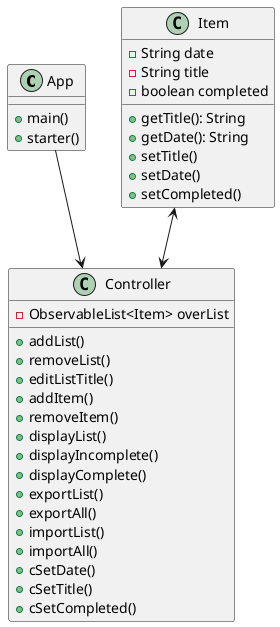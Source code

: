 @startuml
class App {
+main()
+starter()
}

class Controller {
-ObservableList<Item> overList
+addList()
+removeList()
+editListTitle()
+addItem()
+removeItem()
+displayList()
+displayIncomplete()
+displayComplete()
+exportList()
+exportAll()
+importList()
+importAll()
+cSetDate()
+cSetTitle()
+cSetCompleted()
}

class Item {
-String date
-String title
-boolean completed
+getTitle(): String
+getDate(): String
+setTitle()
+setDate()
+setCompleted()
}

App --> Controller
Item <--> Controller
@enduml